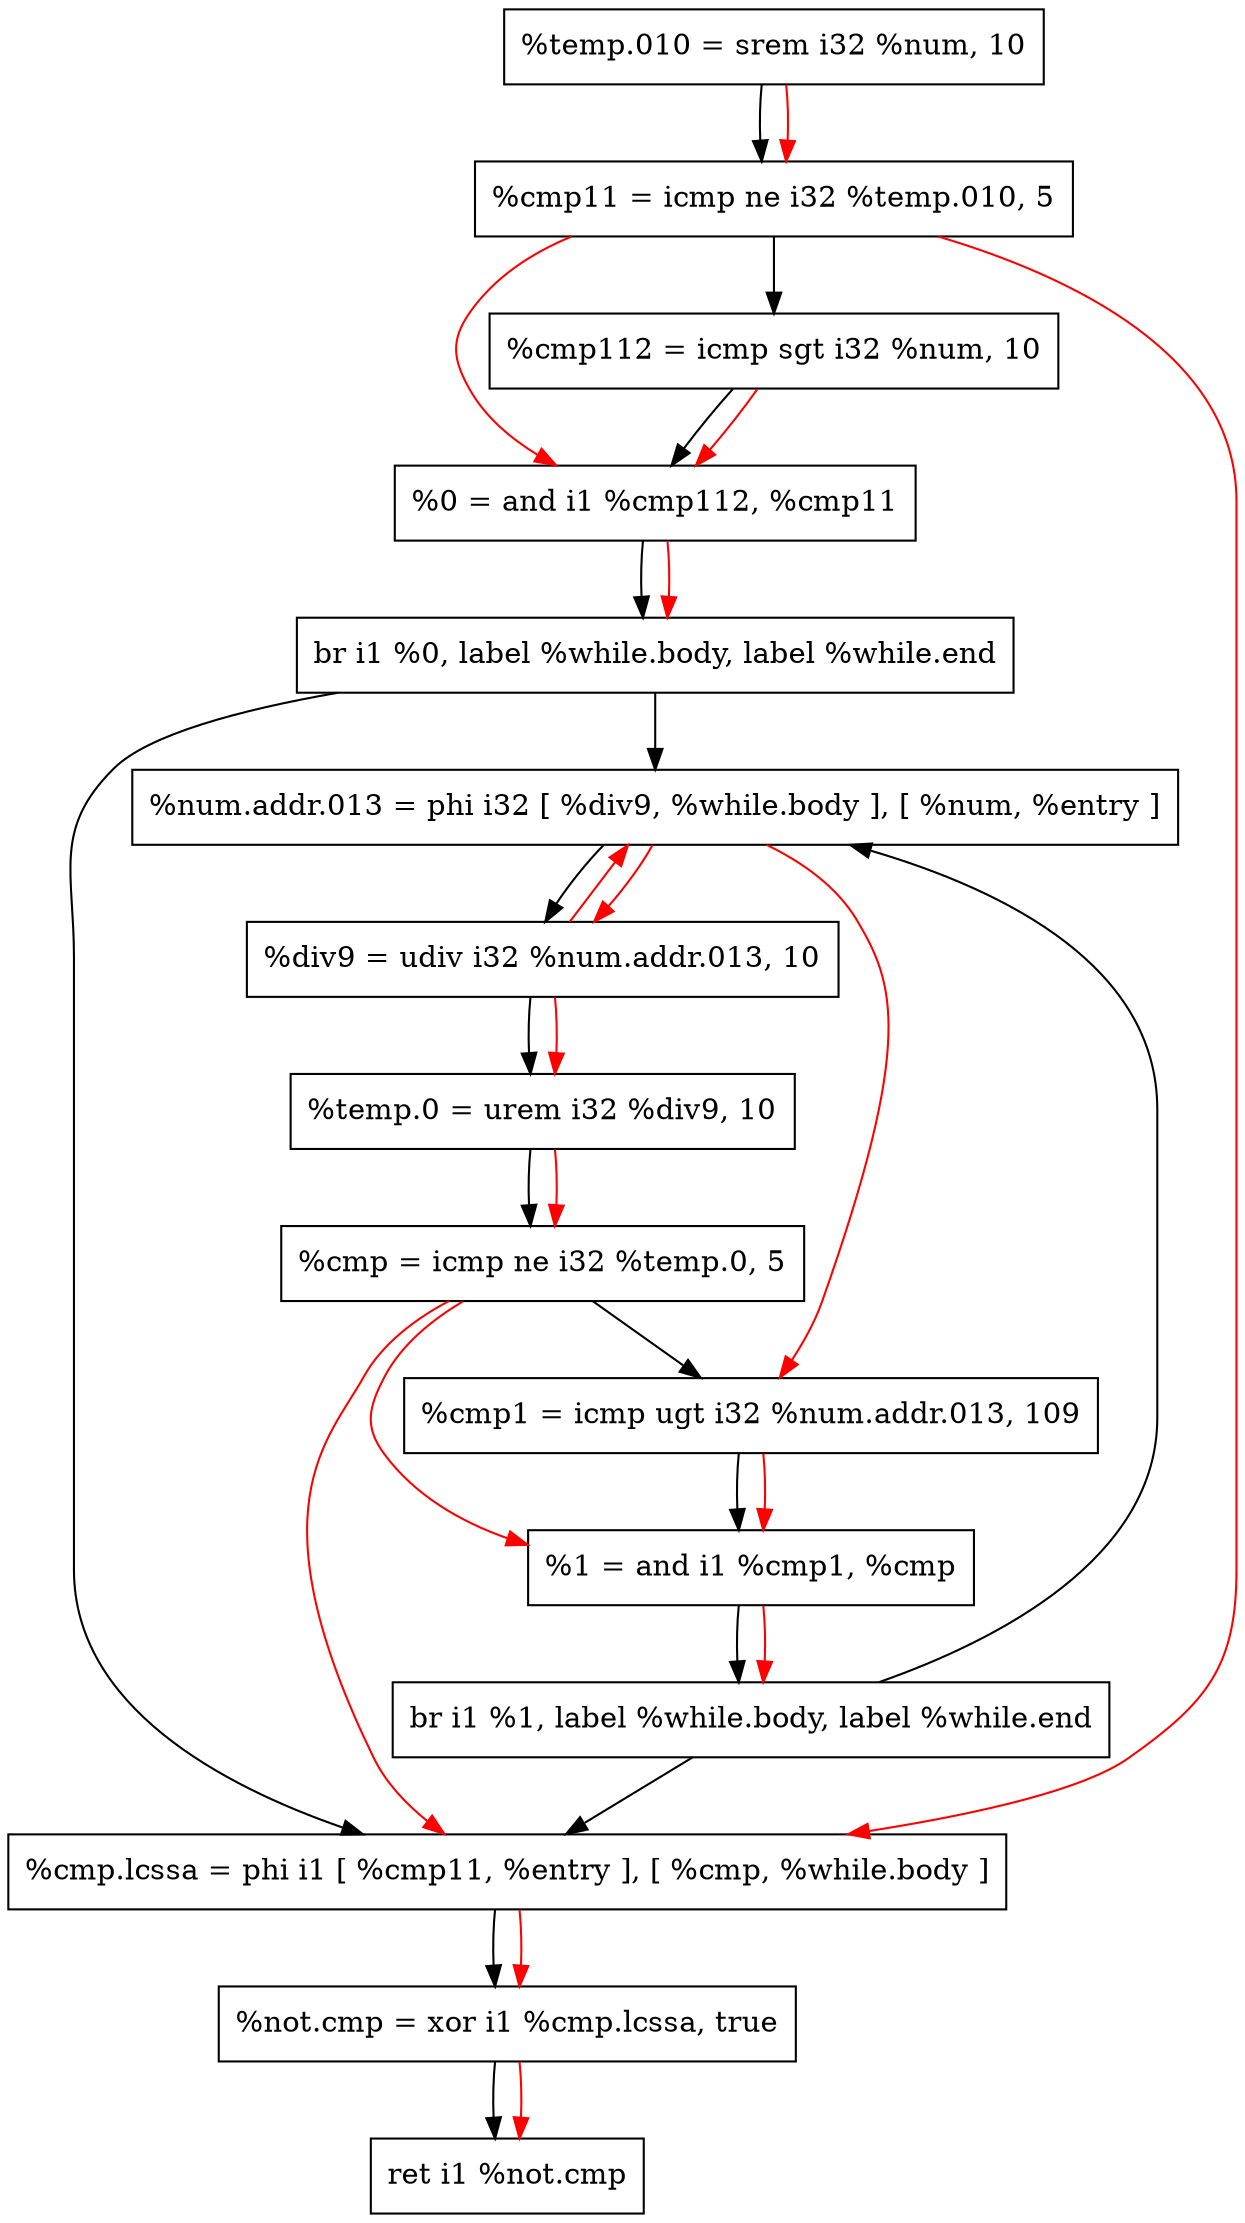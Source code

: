 digraph "CDFG for'func' function" {
	Node0x55b8294675c0[shape=record, label="  %temp.010 = srem i32 %num, 10"];
	Node0x55b829467690[shape=record, label="  %cmp11 = icmp ne i32 %temp.010, 5"];
	Node0x55b829467700[shape=record, label="  %cmp112 = icmp sgt i32 %num, 10"];
	Node0x55b829467790[shape=record, label="  %0 = and i1 %cmp112, %cmp11"];
	Node0x55b8293f0c98[shape=record, label="  br i1 %0, label %while.body, label %while.end"];
	Node0x55b8294679a8[shape=record, label="  %num.addr.013 = phi i32 [ %div9, %while.body ], [ %num, %entry ]"];
	Node0x55b829467aa0[shape=record, label="  %div9 = udiv i32 %num.addr.013, 10"];
	Node0x55b829467b10[shape=record, label="  %temp.0 = urem i32 %div9, 10"];
	Node0x55b829467ba0[shape=record, label="  %cmp = icmp ne i32 %temp.0, 5"];
	Node0x55b829467c30[shape=record, label="  %cmp1 = icmp ugt i32 %num.addr.013, 109"];
	Node0x55b829467cc0[shape=record, label="  %1 = and i1 %cmp1, %cmp"];
	Node0x55b8293f0db8[shape=record, label="  br i1 %1, label %while.body, label %while.end"];
	Node0x55b829467d28[shape=record, label="  %cmp.lcssa = phi i1 [ %cmp11, %entry ], [ %cmp, %while.body ]"];
	Node0x55b829467ff0[shape=record, label="  %not.cmp = xor i1 %cmp.lcssa, true"];
	Node0x55b829467908[shape=record, label="  ret i1 %not.cmp"];
	Node0x55b8294675c0 -> Node0x55b829467690
	Node0x55b829467690 -> Node0x55b829467700
	Node0x55b829467700 -> Node0x55b829467790
	Node0x55b829467790 -> Node0x55b8293f0c98
	Node0x55b8293f0c98 -> Node0x55b8294679a8
	Node0x55b8293f0c98 -> Node0x55b829467d28
	Node0x55b8294679a8 -> Node0x55b829467aa0
	Node0x55b829467aa0 -> Node0x55b829467b10
	Node0x55b829467b10 -> Node0x55b829467ba0
	Node0x55b829467ba0 -> Node0x55b829467c30
	Node0x55b829467c30 -> Node0x55b829467cc0
	Node0x55b829467cc0 -> Node0x55b8293f0db8
	Node0x55b8293f0db8 -> Node0x55b8294679a8
	Node0x55b8293f0db8 -> Node0x55b829467d28
	Node0x55b829467d28 -> Node0x55b829467ff0
	Node0x55b829467ff0 -> Node0x55b829467908
edge [color=red]
	Node0x55b8294675c0 -> Node0x55b829467690
	Node0x55b829467700 -> Node0x55b829467790
	Node0x55b829467690 -> Node0x55b829467790
	Node0x55b829467790 -> Node0x55b8293f0c98
	Node0x55b829467aa0 -> Node0x55b8294679a8
	Node0x55b8294679a8 -> Node0x55b829467aa0
	Node0x55b829467aa0 -> Node0x55b829467b10
	Node0x55b829467b10 -> Node0x55b829467ba0
	Node0x55b8294679a8 -> Node0x55b829467c30
	Node0x55b829467c30 -> Node0x55b829467cc0
	Node0x55b829467ba0 -> Node0x55b829467cc0
	Node0x55b829467cc0 -> Node0x55b8293f0db8
	Node0x55b829467690 -> Node0x55b829467d28
	Node0x55b829467ba0 -> Node0x55b829467d28
	Node0x55b829467d28 -> Node0x55b829467ff0
	Node0x55b829467ff0 -> Node0x55b829467908
}
